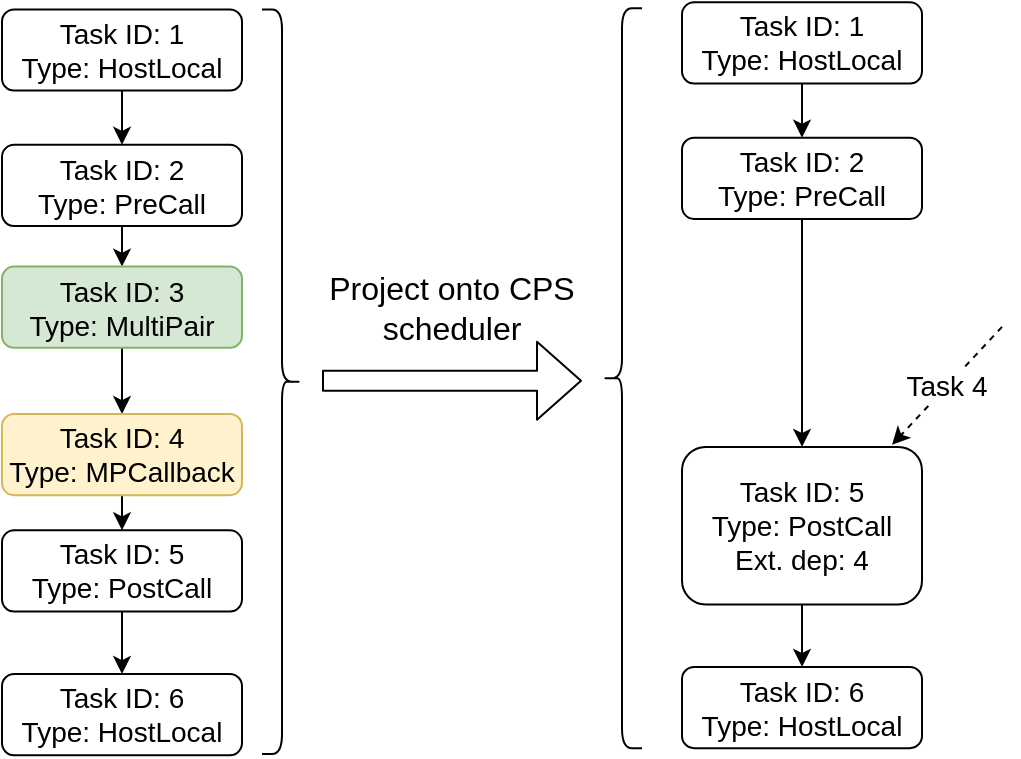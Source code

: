 <mxfile version="22.1.3" type="embed">
    <diagram id="Fc0HPpUWH6O65rgKbgAe" name="Page-1">
        <mxGraphModel dx="1838" dy="553" grid="1" gridSize="10" guides="1" tooltips="1" connect="1" arrows="1" fold="1" page="1" pageScale="1" pageWidth="850" pageHeight="1100" background="#ffffff" math="0" shadow="0">
            <root>
                <mxCell id="0"/>
                <mxCell id="1" parent="0"/>
                <mxCell id="21" style="edgeStyle=none;html=1;exitX=0.5;exitY=1;exitDx=0;exitDy=0;entryX=0.5;entryY=0;entryDx=0;entryDy=0;fontSize=14;" parent="1" source="4" target="11" edge="1">
                    <mxGeometry relative="1" as="geometry"/>
                </mxCell>
                <mxCell id="4" value="Task ID: 2&lt;br style=&quot;font-size: 14px;&quot;&gt;Type: PreCall" style="rounded=1;whiteSpace=wrap;html=1;fontSize=14;container=0;" parent="1" vertex="1">
                    <mxGeometry x="120" y="285.385" width="120" height="40.615" as="geometry"/>
                </mxCell>
                <mxCell id="24" style="edgeStyle=none;html=1;exitX=0.5;exitY=1;exitDx=0;exitDy=0;entryX=0.5;entryY=0;entryDx=0;entryDy=0;fontSize=14;" parent="1" source="5" target="19" edge="1">
                    <mxGeometry relative="1" as="geometry">
                        <mxPoint x="210" y="580" as="targetPoint"/>
                    </mxGeometry>
                </mxCell>
                <mxCell id="5" value="Task ID: 5&lt;br&gt;Type: PostCall" style="rounded=1;whiteSpace=wrap;html=1;fontSize=14;container=0;" parent="1" vertex="1">
                    <mxGeometry x="120" y="478.155" width="120" height="40.615" as="geometry"/>
                </mxCell>
                <mxCell id="9" style="edgeStyle=none;html=1;exitX=0.5;exitY=1;exitDx=0;exitDy=0;entryX=0.5;entryY=0;entryDx=0;entryDy=0;fontSize=14;" parent="1" source="6" target="4" edge="1">
                    <mxGeometry relative="1" as="geometry"/>
                </mxCell>
                <mxCell id="6" value="Task ID: 1&lt;br style=&quot;font-size: 14px;&quot;&gt;Type: HostLocal" style="rounded=1;whiteSpace=wrap;html=1;fontSize=14;container=0;" parent="1" vertex="1">
                    <mxGeometry x="120" y="217.692" width="120" height="40.615" as="geometry"/>
                </mxCell>
                <mxCell id="22" style="edgeStyle=none;html=1;exitX=0.5;exitY=1;exitDx=0;exitDy=0;entryX=0.5;entryY=0;entryDx=0;entryDy=0;fontSize=14;" parent="1" source="11" target="12" edge="1">
                    <mxGeometry relative="1" as="geometry"/>
                </mxCell>
                <mxCell id="11" value="Task ID: 3&lt;br style=&quot;font-size: 14px;&quot;&gt;Type: MultiPair" style="rounded=1;whiteSpace=wrap;html=1;fontSize=14;container=0;fillColor=#d5e8d4;strokeColor=#82b366;" parent="1" vertex="1">
                    <mxGeometry x="120" y="346.308" width="120" height="40.615" as="geometry"/>
                </mxCell>
                <mxCell id="23" style="edgeStyle=none;html=1;exitX=0.5;exitY=1;exitDx=0;exitDy=0;entryX=0.5;entryY=0;entryDx=0;entryDy=0;fontSize=14;" parent="1" source="12" target="5" edge="1">
                    <mxGeometry relative="1" as="geometry"/>
                </mxCell>
                <mxCell id="12" value="Task ID: 4&lt;br style=&quot;font-size: 14px;&quot;&gt;Type: MPCallback" style="rounded=1;whiteSpace=wrap;html=1;fontSize=14;container=0;fillColor=#fff2cc;strokeColor=#d6b656;" parent="1" vertex="1">
                    <mxGeometry x="120" y="420.002" width="120" height="40.615" as="geometry"/>
                </mxCell>
                <mxCell id="19" value="Task ID: 6&lt;br&gt;Type: HostLocal" style="rounded=1;whiteSpace=wrap;html=1;fontSize=14;container=0;" parent="1" vertex="1">
                    <mxGeometry x="120" y="550.005" width="120" height="40.615" as="geometry"/>
                </mxCell>
                <mxCell id="45" value="" style="edgeStyle=none;html=1;entryX=0.5;entryY=0;entryDx=0;entryDy=0;" parent="1" source="35" target="37" edge="1">
                    <mxGeometry relative="1" as="geometry">
                        <mxPoint x="520" y="416.452" as="targetPoint"/>
                    </mxGeometry>
                </mxCell>
                <mxCell id="35" value="Task ID: 2&lt;br style=&quot;font-size: 14px;&quot;&gt;Type: PreCall" style="rounded=1;whiteSpace=wrap;html=1;fontSize=14;container=0;" parent="1" vertex="1">
                    <mxGeometry x="460" y="281.835" width="120" height="40.615" as="geometry"/>
                </mxCell>
                <mxCell id="36" style="edgeStyle=none;html=1;exitX=0.5;exitY=1;exitDx=0;exitDy=0;entryX=0.5;entryY=0;entryDx=0;entryDy=0;fontSize=14;" parent="1" source="37" target="44" edge="1">
                    <mxGeometry relative="1" as="geometry">
                        <mxPoint x="550" y="576.45" as="targetPoint"/>
                    </mxGeometry>
                </mxCell>
                <mxCell id="37" value="Task ID: 5&lt;br&gt;Type: PostCall&lt;br&gt;Ext. dep: 4" style="rounded=1;whiteSpace=wrap;html=1;fontSize=14;container=0;" parent="1" vertex="1">
                    <mxGeometry x="460" y="436.45" width="120" height="78.77" as="geometry"/>
                </mxCell>
                <mxCell id="38" style="edgeStyle=none;html=1;exitX=0.5;exitY=1;exitDx=0;exitDy=0;entryX=0.5;entryY=0;entryDx=0;entryDy=0;fontSize=14;" parent="1" source="39" target="35" edge="1">
                    <mxGeometry relative="1" as="geometry"/>
                </mxCell>
                <mxCell id="39" value="Task ID: 1&lt;br style=&quot;font-size: 14px;&quot;&gt;Type: HostLocal" style="rounded=1;whiteSpace=wrap;html=1;fontSize=14;container=0;" parent="1" vertex="1">
                    <mxGeometry x="460" y="214.142" width="120" height="40.615" as="geometry"/>
                </mxCell>
                <mxCell id="44" value="Task ID: 6&lt;br&gt;Type: HostLocal" style="rounded=1;whiteSpace=wrap;html=1;fontSize=14;container=0;" parent="1" vertex="1">
                    <mxGeometry x="460" y="546.455" width="120" height="40.615" as="geometry"/>
                </mxCell>
                <mxCell id="46" value="Task 4" style="edgeStyle=none;html=1;entryX=0.875;entryY=-0.013;entryDx=0;entryDy=0;entryPerimeter=0;dashed=1;fontSize=14;" parent="1" target="37" edge="1">
                    <mxGeometry relative="1" as="geometry">
                        <mxPoint x="620" y="376.45" as="sourcePoint"/>
                        <mxPoint x="530" y="446.45" as="targetPoint"/>
                    </mxGeometry>
                </mxCell>
                <mxCell id="48" value="" style="shape=flexArrow;endArrow=classic;html=1;endWidth=28;endSize=7;" parent="1" edge="1">
                    <mxGeometry width="50" height="50" relative="1" as="geometry">
                        <mxPoint x="280" y="403.34" as="sourcePoint"/>
                        <mxPoint x="410" y="403.34" as="targetPoint"/>
                    </mxGeometry>
                </mxCell>
                <mxCell id="49" value="Project onto CPS scheduler" style="text;html=1;strokeColor=none;fillColor=none;align=center;verticalAlign=middle;whiteSpace=wrap;rounded=0;fontSize=16;" parent="1" vertex="1">
                    <mxGeometry x="280" y="351.62" width="130" height="30" as="geometry"/>
                </mxCell>
                <mxCell id="50" value="" style="shape=curlyBracket;whiteSpace=wrap;html=1;rounded=1;flipH=1;labelPosition=right;verticalLabelPosition=middle;align=left;verticalAlign=middle;" parent="1" vertex="1">
                    <mxGeometry x="250" y="217.69" width="20" height="372.31" as="geometry"/>
                </mxCell>
                <mxCell id="51" value="" style="shape=curlyBracket;whiteSpace=wrap;html=1;rounded=1;labelPosition=left;verticalLabelPosition=middle;align=right;verticalAlign=middle;" parent="1" vertex="1">
                    <mxGeometry x="420" y="217.07" width="20" height="370" as="geometry"/>
                </mxCell>
            </root>
        </mxGraphModel>
    </diagram>
</mxfile>